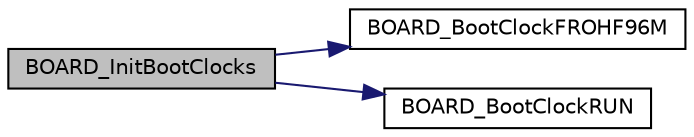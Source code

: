 digraph "BOARD_InitBootClocks"
{
  edge [fontname="Helvetica",fontsize="10",labelfontname="Helvetica",labelfontsize="10"];
  node [fontname="Helvetica",fontsize="10",shape=record];
  rankdir="LR";
  Node2 [label="BOARD_InitBootClocks",height=0.2,width=0.4,color="black", fillcolor="grey75", style="filled", fontcolor="black"];
  Node2 -> Node3 [color="midnightblue",fontsize="10",style="solid",fontname="Helvetica"];
  Node3 [label="BOARD_BootClockFROHF96M",height=0.2,width=0.4,color="black", fillcolor="white", style="filled",URL="$lpcxpresso54114_2clock__config_8c.html#a245da4f80747dadd943a8891f2d6592d",tooltip="This function executes configuration of clocks. "];
  Node2 -> Node4 [color="midnightblue",fontsize="10",style="solid",fontname="Helvetica"];
  Node4 [label="BOARD_BootClockRUN",height=0.2,width=0.4,color="black", fillcolor="white", style="filled",URL="$frdm-k64f_2clock__config_8c.html#a5e69c4eff0fd5236bbb0ff4e1d5a7a7e",tooltip="This function executes configuration of clocks. "];
}
